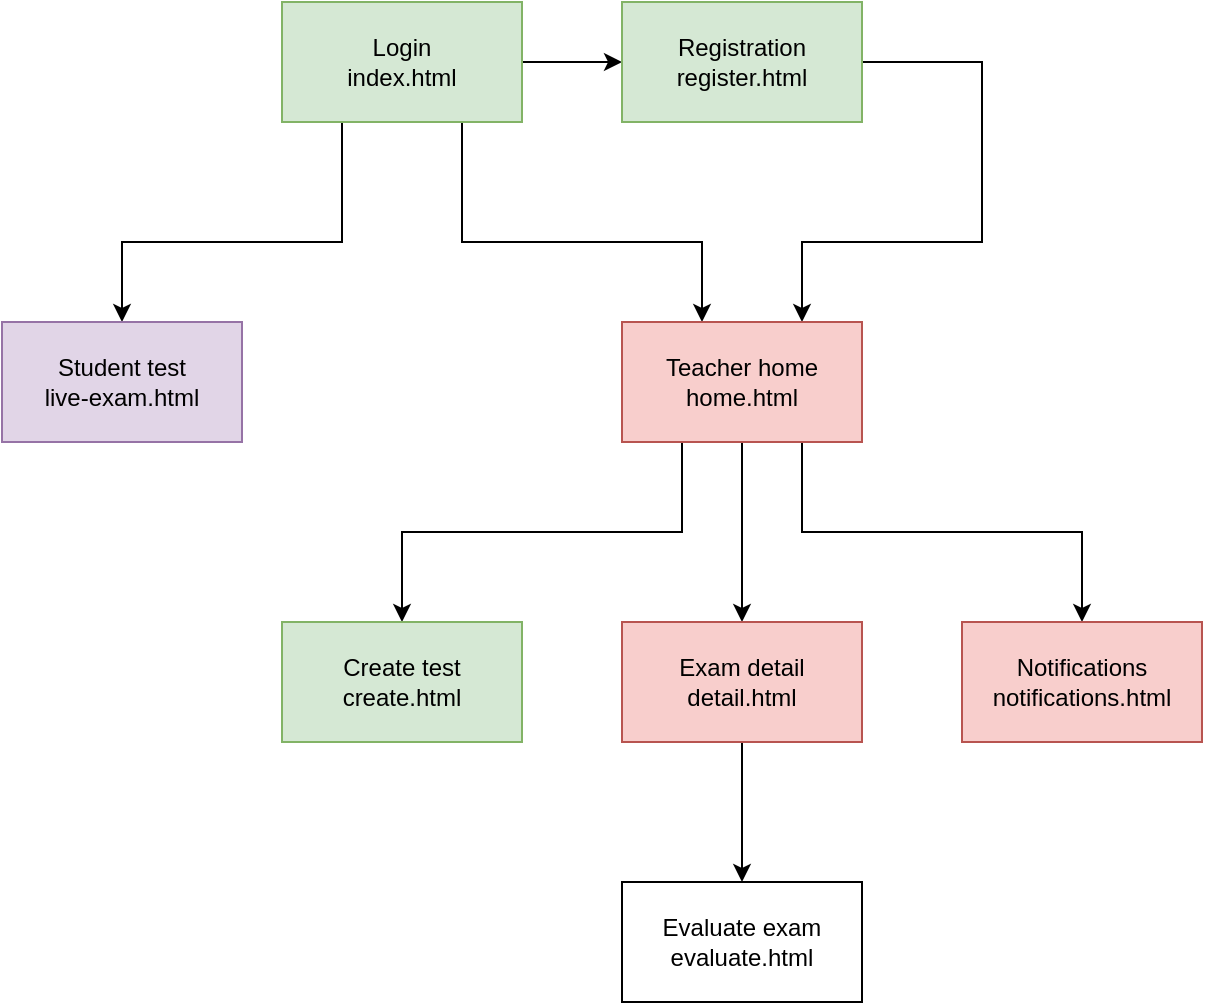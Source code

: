 <mxfile version="14.5.1" type="device"><diagram id="zoBx34h9nqGcSjybMwc_" name="Page-1"><mxGraphModel dx="1086" dy="806" grid="1" gridSize="10" guides="1" tooltips="1" connect="1" arrows="1" fold="1" page="1" pageScale="1" pageWidth="850" pageHeight="1100" math="0" shadow="0"><root><mxCell id="0"/><mxCell id="1" parent="0"/><mxCell id="K0hMno8RsRW8_mpOD87P-3" style="edgeStyle=orthogonalEdgeStyle;rounded=0;orthogonalLoop=1;jettySize=auto;html=1;" parent="1" source="K0hMno8RsRW8_mpOD87P-1" target="K0hMno8RsRW8_mpOD87P-2" edge="1"><mxGeometry relative="1" as="geometry"/></mxCell><mxCell id="K0hMno8RsRW8_mpOD87P-6" style="edgeStyle=orthogonalEdgeStyle;rounded=0;orthogonalLoop=1;jettySize=auto;html=1;exitX=0.25;exitY=1;exitDx=0;exitDy=0;" parent="1" source="K0hMno8RsRW8_mpOD87P-1" target="K0hMno8RsRW8_mpOD87P-4" edge="1"><mxGeometry relative="1" as="geometry"><Array as="points"><mxPoint x="295" y="160"/><mxPoint x="185" y="160"/></Array></mxGeometry></mxCell><mxCell id="K0hMno8RsRW8_mpOD87P-7" style="edgeStyle=orthogonalEdgeStyle;rounded=0;orthogonalLoop=1;jettySize=auto;html=1;exitX=0.75;exitY=1;exitDx=0;exitDy=0;" parent="1" source="K0hMno8RsRW8_mpOD87P-1" target="K0hMno8RsRW8_mpOD87P-5" edge="1"><mxGeometry relative="1" as="geometry"><Array as="points"><mxPoint x="355" y="160"/><mxPoint x="475" y="160"/></Array></mxGeometry></mxCell><mxCell id="K0hMno8RsRW8_mpOD87P-1" value="Login&lt;br&gt;index.html" style="rounded=0;whiteSpace=wrap;html=1;fillColor=#d5e8d4;strokeColor=#82b366;" parent="1" vertex="1"><mxGeometry x="265" y="40" width="120" height="60" as="geometry"/></mxCell><mxCell id="K0hMno8RsRW8_mpOD87P-16" style="edgeStyle=orthogonalEdgeStyle;rounded=0;orthogonalLoop=1;jettySize=auto;html=1;exitX=1;exitY=0.5;exitDx=0;exitDy=0;entryX=0.75;entryY=0;entryDx=0;entryDy=0;" parent="1" source="K0hMno8RsRW8_mpOD87P-2" target="K0hMno8RsRW8_mpOD87P-5" edge="1"><mxGeometry relative="1" as="geometry"><Array as="points"><mxPoint x="615" y="70"/><mxPoint x="615" y="160"/><mxPoint x="525" y="160"/></Array></mxGeometry></mxCell><mxCell id="K0hMno8RsRW8_mpOD87P-2" value="Registration&lt;br&gt;register.html" style="rounded=0;whiteSpace=wrap;html=1;fillColor=#d5e8d4;strokeColor=#82b366;" parent="1" vertex="1"><mxGeometry x="435" y="40" width="120" height="60" as="geometry"/></mxCell><mxCell id="K0hMno8RsRW8_mpOD87P-4" value="Student test&lt;br&gt;live-exam.html" style="rounded=0;whiteSpace=wrap;html=1;fillColor=#e1d5e7;strokeColor=#9673a6;" parent="1" vertex="1"><mxGeometry x="125" y="200" width="120" height="60" as="geometry"/></mxCell><mxCell id="K0hMno8RsRW8_mpOD87P-9" style="edgeStyle=orthogonalEdgeStyle;rounded=0;orthogonalLoop=1;jettySize=auto;html=1;exitX=0.25;exitY=1;exitDx=0;exitDy=0;entryX=0.5;entryY=0;entryDx=0;entryDy=0;" parent="1" source="K0hMno8RsRW8_mpOD87P-5" target="K0hMno8RsRW8_mpOD87P-8" edge="1"><mxGeometry relative="1" as="geometry"/></mxCell><mxCell id="K0hMno8RsRW8_mpOD87P-13" style="edgeStyle=orthogonalEdgeStyle;rounded=0;orthogonalLoop=1;jettySize=auto;html=1;exitX=0.5;exitY=1;exitDx=0;exitDy=0;entryX=0.5;entryY=0;entryDx=0;entryDy=0;" parent="1" source="K0hMno8RsRW8_mpOD87P-5" target="K0hMno8RsRW8_mpOD87P-10" edge="1"><mxGeometry relative="1" as="geometry"/></mxCell><mxCell id="K0hMno8RsRW8_mpOD87P-14" style="edgeStyle=orthogonalEdgeStyle;rounded=0;orthogonalLoop=1;jettySize=auto;html=1;exitX=0.75;exitY=1;exitDx=0;exitDy=0;entryX=0.5;entryY=0;entryDx=0;entryDy=0;" parent="1" source="K0hMno8RsRW8_mpOD87P-5" target="K0hMno8RsRW8_mpOD87P-11" edge="1"><mxGeometry relative="1" as="geometry"/></mxCell><mxCell id="K0hMno8RsRW8_mpOD87P-5" value="Teacher home&lt;br&gt;home.html" style="rounded=0;whiteSpace=wrap;html=1;fillColor=#f8cecc;strokeColor=#b85450;" parent="1" vertex="1"><mxGeometry x="435" y="200" width="120" height="60" as="geometry"/></mxCell><mxCell id="K0hMno8RsRW8_mpOD87P-8" value="Create test&lt;br&gt;create.html" style="rounded=0;whiteSpace=wrap;html=1;fillColor=#d5e8d4;strokeColor=#82b366;" parent="1" vertex="1"><mxGeometry x="265" y="350" width="120" height="60" as="geometry"/></mxCell><mxCell id="K0hMno8RsRW8_mpOD87P-15" style="edgeStyle=orthogonalEdgeStyle;rounded=0;orthogonalLoop=1;jettySize=auto;html=1;exitX=0.5;exitY=1;exitDx=0;exitDy=0;entryX=0.5;entryY=0;entryDx=0;entryDy=0;" parent="1" source="K0hMno8RsRW8_mpOD87P-10" target="K0hMno8RsRW8_mpOD87P-12" edge="1"><mxGeometry relative="1" as="geometry"/></mxCell><mxCell id="K0hMno8RsRW8_mpOD87P-10" value="Exam detail&lt;br&gt;detail.html" style="rounded=0;whiteSpace=wrap;html=1;fillColor=#f8cecc;strokeColor=#b85450;" parent="1" vertex="1"><mxGeometry x="435" y="350" width="120" height="60" as="geometry"/></mxCell><mxCell id="K0hMno8RsRW8_mpOD87P-11" value="Notifications&lt;br&gt;notifications.html" style="rounded=0;whiteSpace=wrap;html=1;fillColor=#f8cecc;strokeColor=#b85450;" parent="1" vertex="1"><mxGeometry x="605" y="350" width="120" height="60" as="geometry"/></mxCell><mxCell id="K0hMno8RsRW8_mpOD87P-12" value="Evaluate exam&lt;br&gt;evaluate.html" style="rounded=0;whiteSpace=wrap;html=1;" parent="1" vertex="1"><mxGeometry x="435" y="480" width="120" height="60" as="geometry"/></mxCell></root></mxGraphModel></diagram></mxfile>